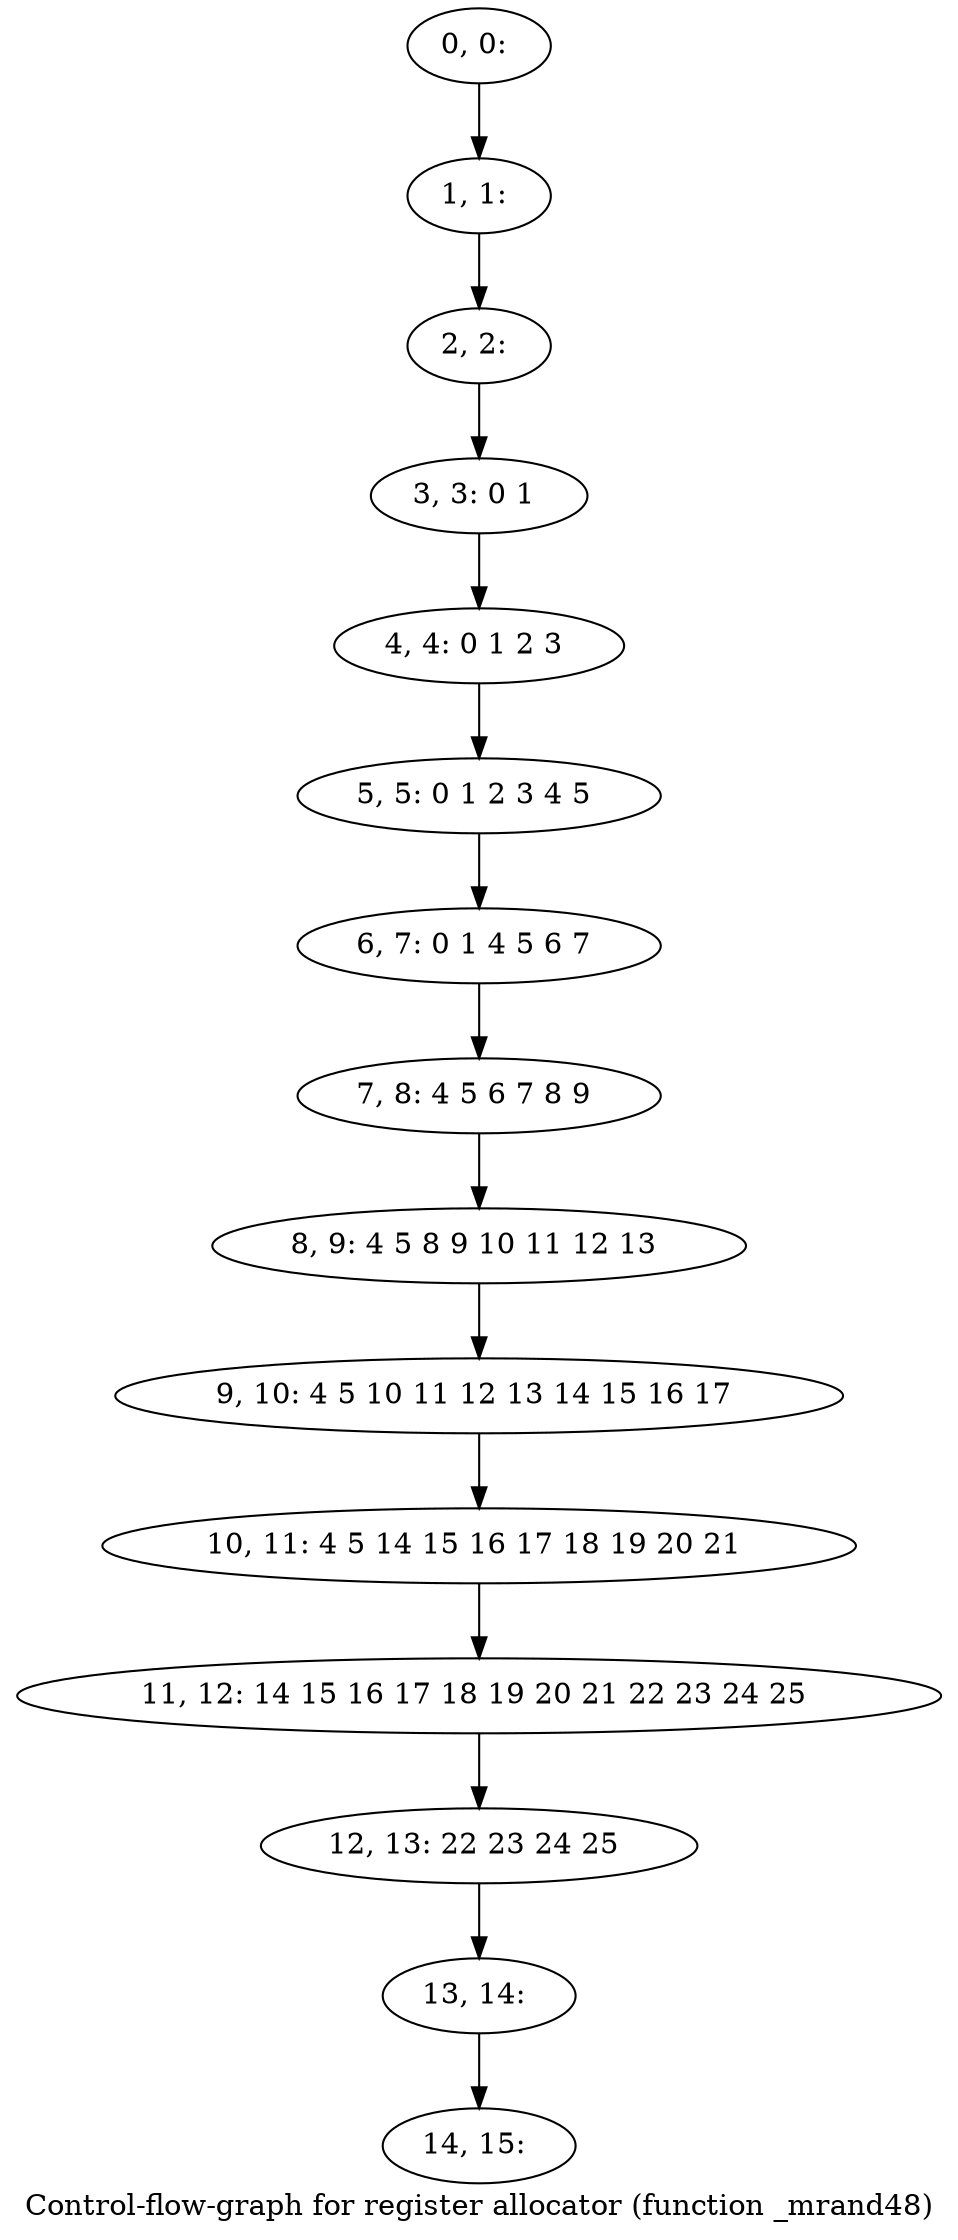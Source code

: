digraph G {
graph [label="Control-flow-graph for register allocator (function _mrand48)"]
0[label="0, 0: "];
1[label="1, 1: "];
2[label="2, 2: "];
3[label="3, 3: 0 1 "];
4[label="4, 4: 0 1 2 3 "];
5[label="5, 5: 0 1 2 3 4 5 "];
6[label="6, 7: 0 1 4 5 6 7 "];
7[label="7, 8: 4 5 6 7 8 9 "];
8[label="8, 9: 4 5 8 9 10 11 12 13 "];
9[label="9, 10: 4 5 10 11 12 13 14 15 16 17 "];
10[label="10, 11: 4 5 14 15 16 17 18 19 20 21 "];
11[label="11, 12: 14 15 16 17 18 19 20 21 22 23 24 25 "];
12[label="12, 13: 22 23 24 25 "];
13[label="13, 14: "];
14[label="14, 15: "];
0->1 ;
1->2 ;
2->3 ;
3->4 ;
4->5 ;
5->6 ;
6->7 ;
7->8 ;
8->9 ;
9->10 ;
10->11 ;
11->12 ;
12->13 ;
13->14 ;
}
